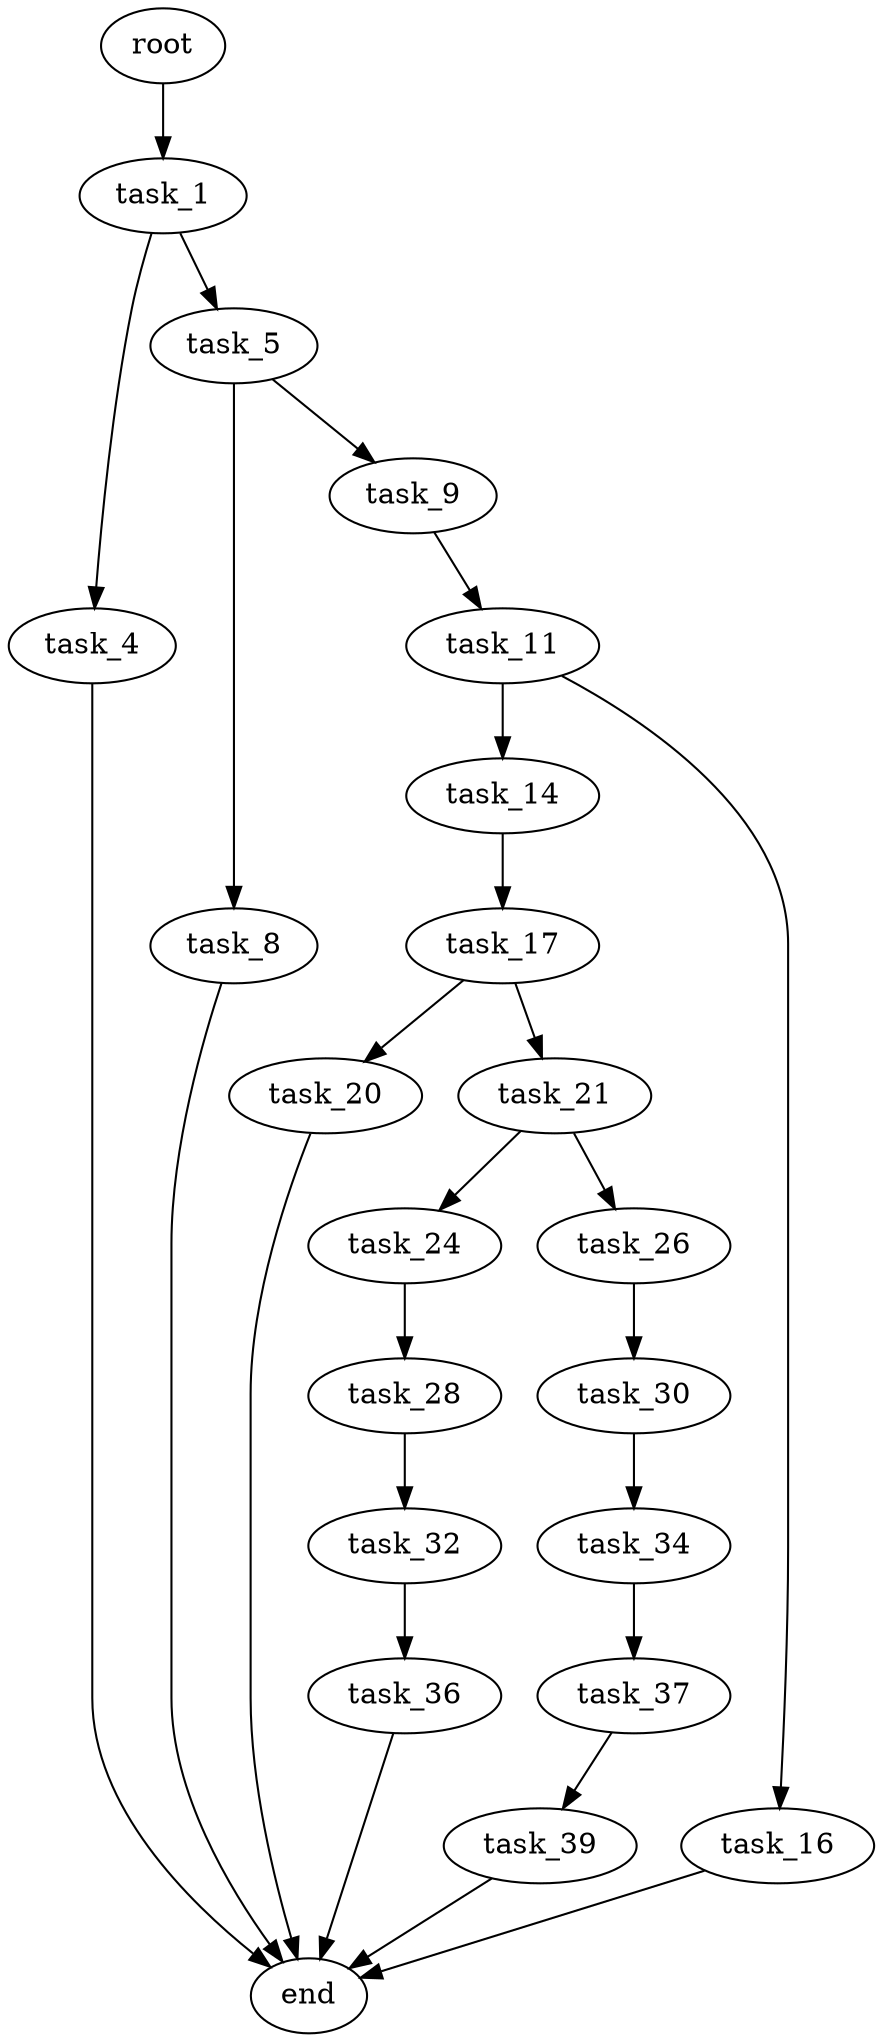 digraph G {
  root [size="0.000000"];
  task_1 [size="742564190.000000"];
  task_4 [size="2432115102.000000"];
  task_5 [size="1549040792.000000"];
  end [size="0.000000"];
  task_8 [size="15028914122.000000"];
  task_9 [size="977171590520.000000"];
  task_11 [size="897234454.000000"];
  task_14 [size="106925607266.000000"];
  task_16 [size="12681830045.000000"];
  task_17 [size="18822377704.000000"];
  task_20 [size="725578486601.000000"];
  task_21 [size="16112754721.000000"];
  task_24 [size="33641627604.000000"];
  task_26 [size="337657998310.000000"];
  task_28 [size="38448733001.000000"];
  task_30 [size="68719476736.000000"];
  task_32 [size="1073741824000.000000"];
  task_34 [size="134217728000.000000"];
  task_36 [size="1073741824000.000000"];
  task_37 [size="13039543963.000000"];
  task_39 [size="549755813888.000000"];

  root -> task_1 [size="1.000000"];
  task_1 -> task_4 [size="33554432.000000"];
  task_1 -> task_5 [size="33554432.000000"];
  task_4 -> end [size="1.000000"];
  task_5 -> task_8 [size="33554432.000000"];
  task_5 -> task_9 [size="33554432.000000"];
  task_8 -> end [size="1.000000"];
  task_9 -> task_11 [size="838860800.000000"];
  task_11 -> task_14 [size="75497472.000000"];
  task_11 -> task_16 [size="75497472.000000"];
  task_14 -> task_17 [size="75497472.000000"];
  task_16 -> end [size="1.000000"];
  task_17 -> task_20 [size="536870912.000000"];
  task_17 -> task_21 [size="536870912.000000"];
  task_20 -> end [size="1.000000"];
  task_21 -> task_24 [size="33554432.000000"];
  task_21 -> task_26 [size="33554432.000000"];
  task_24 -> task_28 [size="536870912.000000"];
  task_26 -> task_30 [size="838860800.000000"];
  task_28 -> task_32 [size="33554432.000000"];
  task_30 -> task_34 [size="134217728.000000"];
  task_32 -> task_36 [size="838860800.000000"];
  task_34 -> task_37 [size="209715200.000000"];
  task_36 -> end [size="1.000000"];
  task_37 -> task_39 [size="209715200.000000"];
  task_39 -> end [size="1.000000"];
}
